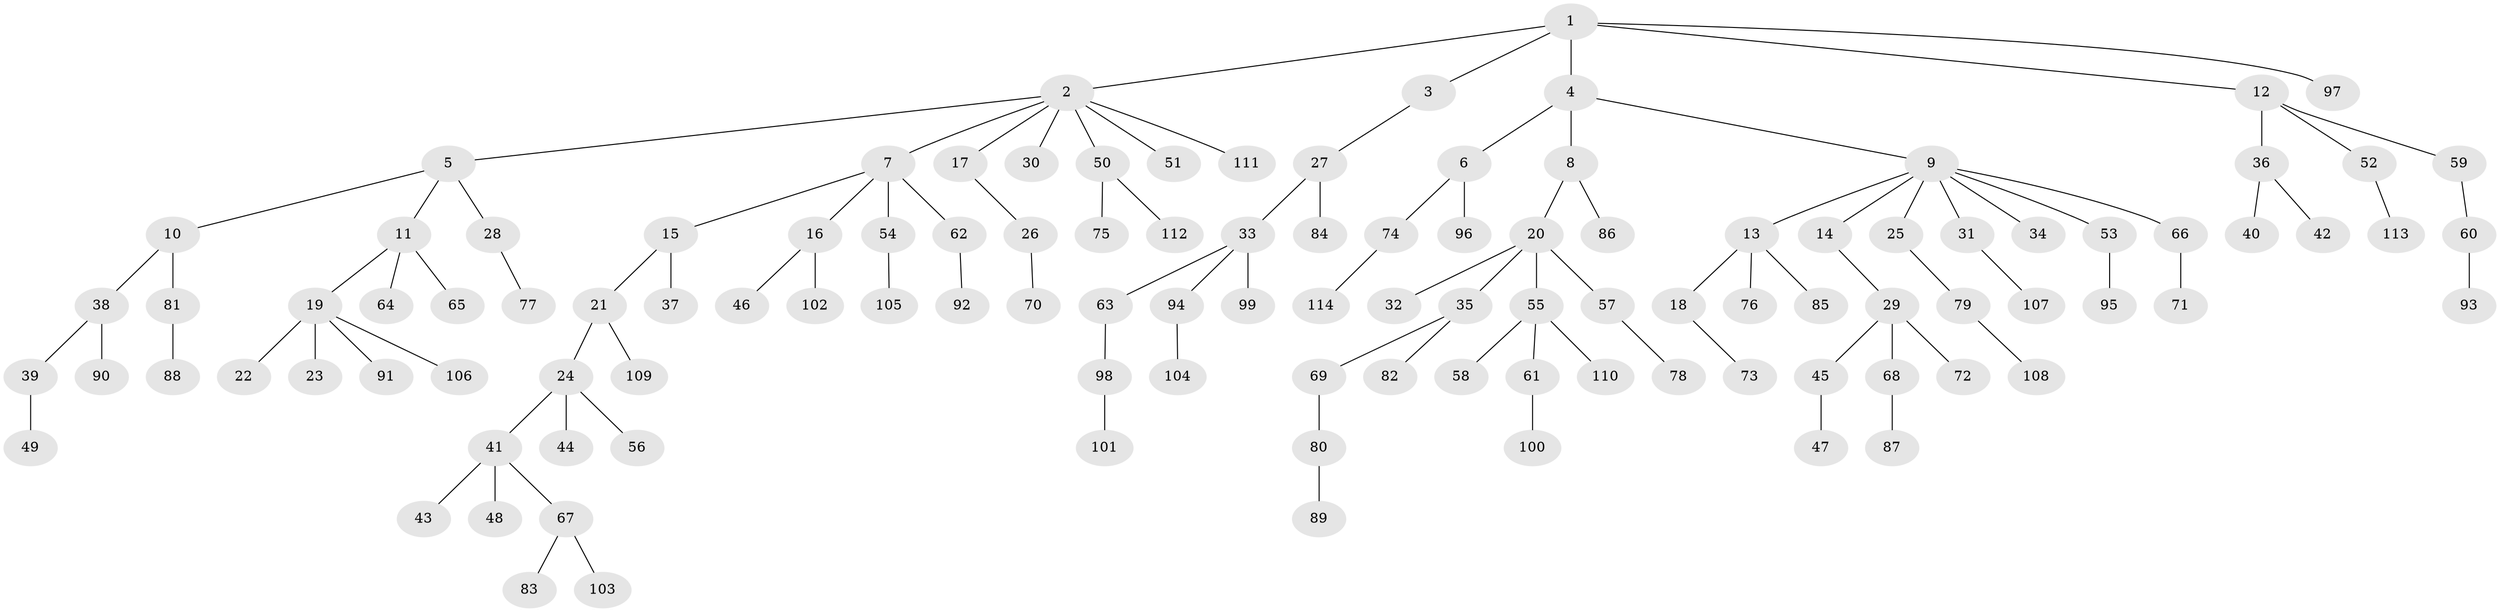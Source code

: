 // coarse degree distribution, {4: 0.08571428571428572, 3: 0.11428571428571428, 2: 0.3142857142857143, 6: 0.02857142857142857, 1: 0.45714285714285713}
// Generated by graph-tools (version 1.1) at 2025/51/03/04/25 22:51:27]
// undirected, 114 vertices, 113 edges
graph export_dot {
  node [color=gray90,style=filled];
  1;
  2;
  3;
  4;
  5;
  6;
  7;
  8;
  9;
  10;
  11;
  12;
  13;
  14;
  15;
  16;
  17;
  18;
  19;
  20;
  21;
  22;
  23;
  24;
  25;
  26;
  27;
  28;
  29;
  30;
  31;
  32;
  33;
  34;
  35;
  36;
  37;
  38;
  39;
  40;
  41;
  42;
  43;
  44;
  45;
  46;
  47;
  48;
  49;
  50;
  51;
  52;
  53;
  54;
  55;
  56;
  57;
  58;
  59;
  60;
  61;
  62;
  63;
  64;
  65;
  66;
  67;
  68;
  69;
  70;
  71;
  72;
  73;
  74;
  75;
  76;
  77;
  78;
  79;
  80;
  81;
  82;
  83;
  84;
  85;
  86;
  87;
  88;
  89;
  90;
  91;
  92;
  93;
  94;
  95;
  96;
  97;
  98;
  99;
  100;
  101;
  102;
  103;
  104;
  105;
  106;
  107;
  108;
  109;
  110;
  111;
  112;
  113;
  114;
  1 -- 2;
  1 -- 3;
  1 -- 4;
  1 -- 12;
  1 -- 97;
  2 -- 5;
  2 -- 7;
  2 -- 17;
  2 -- 30;
  2 -- 50;
  2 -- 51;
  2 -- 111;
  3 -- 27;
  4 -- 6;
  4 -- 8;
  4 -- 9;
  5 -- 10;
  5 -- 11;
  5 -- 28;
  6 -- 74;
  6 -- 96;
  7 -- 15;
  7 -- 16;
  7 -- 54;
  7 -- 62;
  8 -- 20;
  8 -- 86;
  9 -- 13;
  9 -- 14;
  9 -- 25;
  9 -- 31;
  9 -- 34;
  9 -- 53;
  9 -- 66;
  10 -- 38;
  10 -- 81;
  11 -- 19;
  11 -- 64;
  11 -- 65;
  12 -- 36;
  12 -- 52;
  12 -- 59;
  13 -- 18;
  13 -- 76;
  13 -- 85;
  14 -- 29;
  15 -- 21;
  15 -- 37;
  16 -- 46;
  16 -- 102;
  17 -- 26;
  18 -- 73;
  19 -- 22;
  19 -- 23;
  19 -- 91;
  19 -- 106;
  20 -- 32;
  20 -- 35;
  20 -- 55;
  20 -- 57;
  21 -- 24;
  21 -- 109;
  24 -- 41;
  24 -- 44;
  24 -- 56;
  25 -- 79;
  26 -- 70;
  27 -- 33;
  27 -- 84;
  28 -- 77;
  29 -- 45;
  29 -- 68;
  29 -- 72;
  31 -- 107;
  33 -- 63;
  33 -- 94;
  33 -- 99;
  35 -- 69;
  35 -- 82;
  36 -- 40;
  36 -- 42;
  38 -- 39;
  38 -- 90;
  39 -- 49;
  41 -- 43;
  41 -- 48;
  41 -- 67;
  45 -- 47;
  50 -- 75;
  50 -- 112;
  52 -- 113;
  53 -- 95;
  54 -- 105;
  55 -- 58;
  55 -- 61;
  55 -- 110;
  57 -- 78;
  59 -- 60;
  60 -- 93;
  61 -- 100;
  62 -- 92;
  63 -- 98;
  66 -- 71;
  67 -- 83;
  67 -- 103;
  68 -- 87;
  69 -- 80;
  74 -- 114;
  79 -- 108;
  80 -- 89;
  81 -- 88;
  94 -- 104;
  98 -- 101;
}
